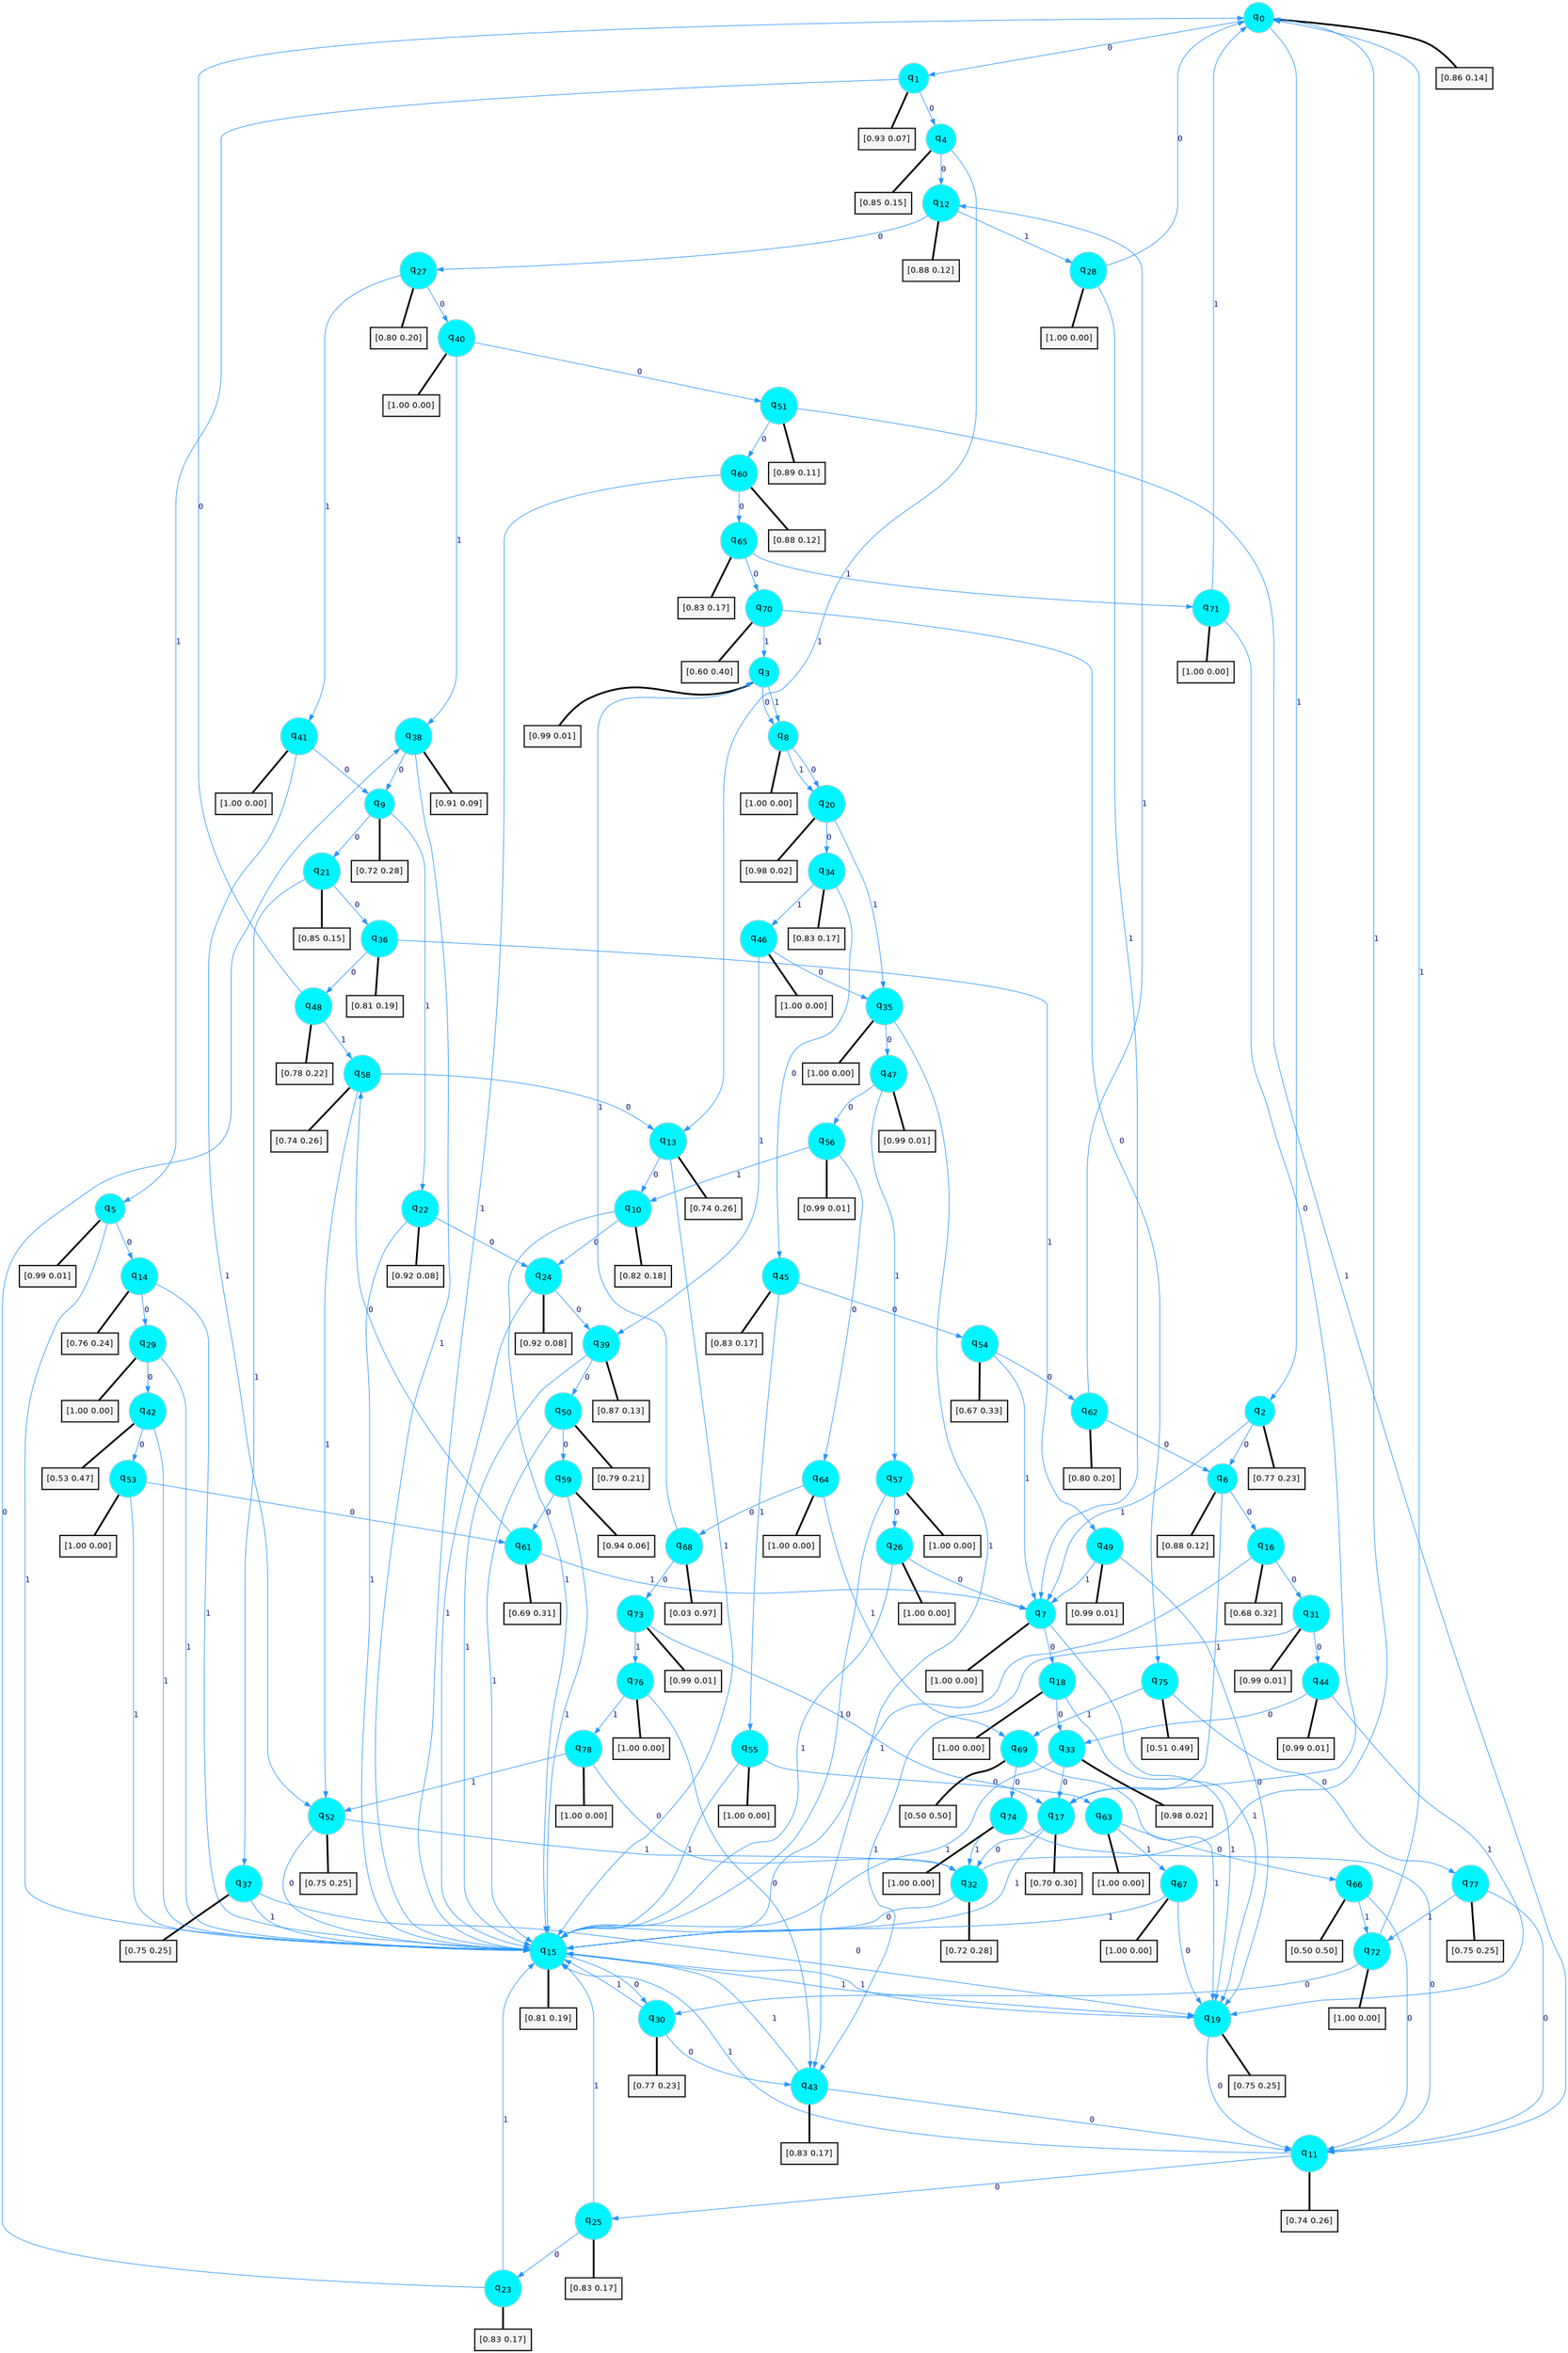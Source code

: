 digraph G {
graph [
bgcolor=transparent, dpi=300, rankdir=TD, size="40,25"];
node [
color=gray, fillcolor=turquoise1, fontcolor=black, fontname=Helvetica, fontsize=16, fontweight=bold, shape=circle, style=filled];
edge [
arrowsize=1, color=dodgerblue1, fontcolor=midnightblue, fontname=courier, fontweight=bold, penwidth=1, style=solid, weight=20];
0[label=<q<SUB>0</SUB>>];
1[label=<q<SUB>1</SUB>>];
2[label=<q<SUB>2</SUB>>];
3[label=<q<SUB>3</SUB>>];
4[label=<q<SUB>4</SUB>>];
5[label=<q<SUB>5</SUB>>];
6[label=<q<SUB>6</SUB>>];
7[label=<q<SUB>7</SUB>>];
8[label=<q<SUB>8</SUB>>];
9[label=<q<SUB>9</SUB>>];
10[label=<q<SUB>10</SUB>>];
11[label=<q<SUB>11</SUB>>];
12[label=<q<SUB>12</SUB>>];
13[label=<q<SUB>13</SUB>>];
14[label=<q<SUB>14</SUB>>];
15[label=<q<SUB>15</SUB>>];
16[label=<q<SUB>16</SUB>>];
17[label=<q<SUB>17</SUB>>];
18[label=<q<SUB>18</SUB>>];
19[label=<q<SUB>19</SUB>>];
20[label=<q<SUB>20</SUB>>];
21[label=<q<SUB>21</SUB>>];
22[label=<q<SUB>22</SUB>>];
23[label=<q<SUB>23</SUB>>];
24[label=<q<SUB>24</SUB>>];
25[label=<q<SUB>25</SUB>>];
26[label=<q<SUB>26</SUB>>];
27[label=<q<SUB>27</SUB>>];
28[label=<q<SUB>28</SUB>>];
29[label=<q<SUB>29</SUB>>];
30[label=<q<SUB>30</SUB>>];
31[label=<q<SUB>31</SUB>>];
32[label=<q<SUB>32</SUB>>];
33[label=<q<SUB>33</SUB>>];
34[label=<q<SUB>34</SUB>>];
35[label=<q<SUB>35</SUB>>];
36[label=<q<SUB>36</SUB>>];
37[label=<q<SUB>37</SUB>>];
38[label=<q<SUB>38</SUB>>];
39[label=<q<SUB>39</SUB>>];
40[label=<q<SUB>40</SUB>>];
41[label=<q<SUB>41</SUB>>];
42[label=<q<SUB>42</SUB>>];
43[label=<q<SUB>43</SUB>>];
44[label=<q<SUB>44</SUB>>];
45[label=<q<SUB>45</SUB>>];
46[label=<q<SUB>46</SUB>>];
47[label=<q<SUB>47</SUB>>];
48[label=<q<SUB>48</SUB>>];
49[label=<q<SUB>49</SUB>>];
50[label=<q<SUB>50</SUB>>];
51[label=<q<SUB>51</SUB>>];
52[label=<q<SUB>52</SUB>>];
53[label=<q<SUB>53</SUB>>];
54[label=<q<SUB>54</SUB>>];
55[label=<q<SUB>55</SUB>>];
56[label=<q<SUB>56</SUB>>];
57[label=<q<SUB>57</SUB>>];
58[label=<q<SUB>58</SUB>>];
59[label=<q<SUB>59</SUB>>];
60[label=<q<SUB>60</SUB>>];
61[label=<q<SUB>61</SUB>>];
62[label=<q<SUB>62</SUB>>];
63[label=<q<SUB>63</SUB>>];
64[label=<q<SUB>64</SUB>>];
65[label=<q<SUB>65</SUB>>];
66[label=<q<SUB>66</SUB>>];
67[label=<q<SUB>67</SUB>>];
68[label=<q<SUB>68</SUB>>];
69[label=<q<SUB>69</SUB>>];
70[label=<q<SUB>70</SUB>>];
71[label=<q<SUB>71</SUB>>];
72[label=<q<SUB>72</SUB>>];
73[label=<q<SUB>73</SUB>>];
74[label=<q<SUB>74</SUB>>];
75[label=<q<SUB>75</SUB>>];
76[label=<q<SUB>76</SUB>>];
77[label=<q<SUB>77</SUB>>];
78[label=<q<SUB>78</SUB>>];
79[label="[0.86 0.14]", shape=box,fontcolor=black, fontname=Helvetica, fontsize=14, penwidth=2, fillcolor=whitesmoke,color=black];
80[label="[0.93 0.07]", shape=box,fontcolor=black, fontname=Helvetica, fontsize=14, penwidth=2, fillcolor=whitesmoke,color=black];
81[label="[0.77 0.23]", shape=box,fontcolor=black, fontname=Helvetica, fontsize=14, penwidth=2, fillcolor=whitesmoke,color=black];
82[label="[0.99 0.01]", shape=box,fontcolor=black, fontname=Helvetica, fontsize=14, penwidth=2, fillcolor=whitesmoke,color=black];
83[label="[0.85 0.15]", shape=box,fontcolor=black, fontname=Helvetica, fontsize=14, penwidth=2, fillcolor=whitesmoke,color=black];
84[label="[0.99 0.01]", shape=box,fontcolor=black, fontname=Helvetica, fontsize=14, penwidth=2, fillcolor=whitesmoke,color=black];
85[label="[0.88 0.12]", shape=box,fontcolor=black, fontname=Helvetica, fontsize=14, penwidth=2, fillcolor=whitesmoke,color=black];
86[label="[1.00 0.00]", shape=box,fontcolor=black, fontname=Helvetica, fontsize=14, penwidth=2, fillcolor=whitesmoke,color=black];
87[label="[1.00 0.00]", shape=box,fontcolor=black, fontname=Helvetica, fontsize=14, penwidth=2, fillcolor=whitesmoke,color=black];
88[label="[0.72 0.28]", shape=box,fontcolor=black, fontname=Helvetica, fontsize=14, penwidth=2, fillcolor=whitesmoke,color=black];
89[label="[0.82 0.18]", shape=box,fontcolor=black, fontname=Helvetica, fontsize=14, penwidth=2, fillcolor=whitesmoke,color=black];
90[label="[0.74 0.26]", shape=box,fontcolor=black, fontname=Helvetica, fontsize=14, penwidth=2, fillcolor=whitesmoke,color=black];
91[label="[0.88 0.12]", shape=box,fontcolor=black, fontname=Helvetica, fontsize=14, penwidth=2, fillcolor=whitesmoke,color=black];
92[label="[0.74 0.26]", shape=box,fontcolor=black, fontname=Helvetica, fontsize=14, penwidth=2, fillcolor=whitesmoke,color=black];
93[label="[0.76 0.24]", shape=box,fontcolor=black, fontname=Helvetica, fontsize=14, penwidth=2, fillcolor=whitesmoke,color=black];
94[label="[0.81 0.19]", shape=box,fontcolor=black, fontname=Helvetica, fontsize=14, penwidth=2, fillcolor=whitesmoke,color=black];
95[label="[0.68 0.32]", shape=box,fontcolor=black, fontname=Helvetica, fontsize=14, penwidth=2, fillcolor=whitesmoke,color=black];
96[label="[0.70 0.30]", shape=box,fontcolor=black, fontname=Helvetica, fontsize=14, penwidth=2, fillcolor=whitesmoke,color=black];
97[label="[1.00 0.00]", shape=box,fontcolor=black, fontname=Helvetica, fontsize=14, penwidth=2, fillcolor=whitesmoke,color=black];
98[label="[0.75 0.25]", shape=box,fontcolor=black, fontname=Helvetica, fontsize=14, penwidth=2, fillcolor=whitesmoke,color=black];
99[label="[0.98 0.02]", shape=box,fontcolor=black, fontname=Helvetica, fontsize=14, penwidth=2, fillcolor=whitesmoke,color=black];
100[label="[0.85 0.15]", shape=box,fontcolor=black, fontname=Helvetica, fontsize=14, penwidth=2, fillcolor=whitesmoke,color=black];
101[label="[0.92 0.08]", shape=box,fontcolor=black, fontname=Helvetica, fontsize=14, penwidth=2, fillcolor=whitesmoke,color=black];
102[label="[0.83 0.17]", shape=box,fontcolor=black, fontname=Helvetica, fontsize=14, penwidth=2, fillcolor=whitesmoke,color=black];
103[label="[0.92 0.08]", shape=box,fontcolor=black, fontname=Helvetica, fontsize=14, penwidth=2, fillcolor=whitesmoke,color=black];
104[label="[0.83 0.17]", shape=box,fontcolor=black, fontname=Helvetica, fontsize=14, penwidth=2, fillcolor=whitesmoke,color=black];
105[label="[1.00 0.00]", shape=box,fontcolor=black, fontname=Helvetica, fontsize=14, penwidth=2, fillcolor=whitesmoke,color=black];
106[label="[0.80 0.20]", shape=box,fontcolor=black, fontname=Helvetica, fontsize=14, penwidth=2, fillcolor=whitesmoke,color=black];
107[label="[1.00 0.00]", shape=box,fontcolor=black, fontname=Helvetica, fontsize=14, penwidth=2, fillcolor=whitesmoke,color=black];
108[label="[1.00 0.00]", shape=box,fontcolor=black, fontname=Helvetica, fontsize=14, penwidth=2, fillcolor=whitesmoke,color=black];
109[label="[0.77 0.23]", shape=box,fontcolor=black, fontname=Helvetica, fontsize=14, penwidth=2, fillcolor=whitesmoke,color=black];
110[label="[0.99 0.01]", shape=box,fontcolor=black, fontname=Helvetica, fontsize=14, penwidth=2, fillcolor=whitesmoke,color=black];
111[label="[0.72 0.28]", shape=box,fontcolor=black, fontname=Helvetica, fontsize=14, penwidth=2, fillcolor=whitesmoke,color=black];
112[label="[0.98 0.02]", shape=box,fontcolor=black, fontname=Helvetica, fontsize=14, penwidth=2, fillcolor=whitesmoke,color=black];
113[label="[0.83 0.17]", shape=box,fontcolor=black, fontname=Helvetica, fontsize=14, penwidth=2, fillcolor=whitesmoke,color=black];
114[label="[1.00 0.00]", shape=box,fontcolor=black, fontname=Helvetica, fontsize=14, penwidth=2, fillcolor=whitesmoke,color=black];
115[label="[0.81 0.19]", shape=box,fontcolor=black, fontname=Helvetica, fontsize=14, penwidth=2, fillcolor=whitesmoke,color=black];
116[label="[0.75 0.25]", shape=box,fontcolor=black, fontname=Helvetica, fontsize=14, penwidth=2, fillcolor=whitesmoke,color=black];
117[label="[0.91 0.09]", shape=box,fontcolor=black, fontname=Helvetica, fontsize=14, penwidth=2, fillcolor=whitesmoke,color=black];
118[label="[0.87 0.13]", shape=box,fontcolor=black, fontname=Helvetica, fontsize=14, penwidth=2, fillcolor=whitesmoke,color=black];
119[label="[1.00 0.00]", shape=box,fontcolor=black, fontname=Helvetica, fontsize=14, penwidth=2, fillcolor=whitesmoke,color=black];
120[label="[1.00 0.00]", shape=box,fontcolor=black, fontname=Helvetica, fontsize=14, penwidth=2, fillcolor=whitesmoke,color=black];
121[label="[0.53 0.47]", shape=box,fontcolor=black, fontname=Helvetica, fontsize=14, penwidth=2, fillcolor=whitesmoke,color=black];
122[label="[0.83 0.17]", shape=box,fontcolor=black, fontname=Helvetica, fontsize=14, penwidth=2, fillcolor=whitesmoke,color=black];
123[label="[0.99 0.01]", shape=box,fontcolor=black, fontname=Helvetica, fontsize=14, penwidth=2, fillcolor=whitesmoke,color=black];
124[label="[0.83 0.17]", shape=box,fontcolor=black, fontname=Helvetica, fontsize=14, penwidth=2, fillcolor=whitesmoke,color=black];
125[label="[1.00 0.00]", shape=box,fontcolor=black, fontname=Helvetica, fontsize=14, penwidth=2, fillcolor=whitesmoke,color=black];
126[label="[0.99 0.01]", shape=box,fontcolor=black, fontname=Helvetica, fontsize=14, penwidth=2, fillcolor=whitesmoke,color=black];
127[label="[0.78 0.22]", shape=box,fontcolor=black, fontname=Helvetica, fontsize=14, penwidth=2, fillcolor=whitesmoke,color=black];
128[label="[0.99 0.01]", shape=box,fontcolor=black, fontname=Helvetica, fontsize=14, penwidth=2, fillcolor=whitesmoke,color=black];
129[label="[0.79 0.21]", shape=box,fontcolor=black, fontname=Helvetica, fontsize=14, penwidth=2, fillcolor=whitesmoke,color=black];
130[label="[0.89 0.11]", shape=box,fontcolor=black, fontname=Helvetica, fontsize=14, penwidth=2, fillcolor=whitesmoke,color=black];
131[label="[0.75 0.25]", shape=box,fontcolor=black, fontname=Helvetica, fontsize=14, penwidth=2, fillcolor=whitesmoke,color=black];
132[label="[1.00 0.00]", shape=box,fontcolor=black, fontname=Helvetica, fontsize=14, penwidth=2, fillcolor=whitesmoke,color=black];
133[label="[0.67 0.33]", shape=box,fontcolor=black, fontname=Helvetica, fontsize=14, penwidth=2, fillcolor=whitesmoke,color=black];
134[label="[1.00 0.00]", shape=box,fontcolor=black, fontname=Helvetica, fontsize=14, penwidth=2, fillcolor=whitesmoke,color=black];
135[label="[0.99 0.01]", shape=box,fontcolor=black, fontname=Helvetica, fontsize=14, penwidth=2, fillcolor=whitesmoke,color=black];
136[label="[1.00 0.00]", shape=box,fontcolor=black, fontname=Helvetica, fontsize=14, penwidth=2, fillcolor=whitesmoke,color=black];
137[label="[0.74 0.26]", shape=box,fontcolor=black, fontname=Helvetica, fontsize=14, penwidth=2, fillcolor=whitesmoke,color=black];
138[label="[0.94 0.06]", shape=box,fontcolor=black, fontname=Helvetica, fontsize=14, penwidth=2, fillcolor=whitesmoke,color=black];
139[label="[0.88 0.12]", shape=box,fontcolor=black, fontname=Helvetica, fontsize=14, penwidth=2, fillcolor=whitesmoke,color=black];
140[label="[0.69 0.31]", shape=box,fontcolor=black, fontname=Helvetica, fontsize=14, penwidth=2, fillcolor=whitesmoke,color=black];
141[label="[0.80 0.20]", shape=box,fontcolor=black, fontname=Helvetica, fontsize=14, penwidth=2, fillcolor=whitesmoke,color=black];
142[label="[1.00 0.00]", shape=box,fontcolor=black, fontname=Helvetica, fontsize=14, penwidth=2, fillcolor=whitesmoke,color=black];
143[label="[1.00 0.00]", shape=box,fontcolor=black, fontname=Helvetica, fontsize=14, penwidth=2, fillcolor=whitesmoke,color=black];
144[label="[0.83 0.17]", shape=box,fontcolor=black, fontname=Helvetica, fontsize=14, penwidth=2, fillcolor=whitesmoke,color=black];
145[label="[0.50 0.50]", shape=box,fontcolor=black, fontname=Helvetica, fontsize=14, penwidth=2, fillcolor=whitesmoke,color=black];
146[label="[1.00 0.00]", shape=box,fontcolor=black, fontname=Helvetica, fontsize=14, penwidth=2, fillcolor=whitesmoke,color=black];
147[label="[0.03 0.97]", shape=box,fontcolor=black, fontname=Helvetica, fontsize=14, penwidth=2, fillcolor=whitesmoke,color=black];
148[label="[0.50 0.50]", shape=box,fontcolor=black, fontname=Helvetica, fontsize=14, penwidth=2, fillcolor=whitesmoke,color=black];
149[label="[0.60 0.40]", shape=box,fontcolor=black, fontname=Helvetica, fontsize=14, penwidth=2, fillcolor=whitesmoke,color=black];
150[label="[1.00 0.00]", shape=box,fontcolor=black, fontname=Helvetica, fontsize=14, penwidth=2, fillcolor=whitesmoke,color=black];
151[label="[1.00 0.00]", shape=box,fontcolor=black, fontname=Helvetica, fontsize=14, penwidth=2, fillcolor=whitesmoke,color=black];
152[label="[0.99 0.01]", shape=box,fontcolor=black, fontname=Helvetica, fontsize=14, penwidth=2, fillcolor=whitesmoke,color=black];
153[label="[1.00 0.00]", shape=box,fontcolor=black, fontname=Helvetica, fontsize=14, penwidth=2, fillcolor=whitesmoke,color=black];
154[label="[0.51 0.49]", shape=box,fontcolor=black, fontname=Helvetica, fontsize=14, penwidth=2, fillcolor=whitesmoke,color=black];
155[label="[1.00 0.00]", shape=box,fontcolor=black, fontname=Helvetica, fontsize=14, penwidth=2, fillcolor=whitesmoke,color=black];
156[label="[0.75 0.25]", shape=box,fontcolor=black, fontname=Helvetica, fontsize=14, penwidth=2, fillcolor=whitesmoke,color=black];
157[label="[1.00 0.00]", shape=box,fontcolor=black, fontname=Helvetica, fontsize=14, penwidth=2, fillcolor=whitesmoke,color=black];
0->1 [label=0];
0->2 [label=1];
0->79 [arrowhead=none, penwidth=3,color=black];
1->4 [label=0];
1->5 [label=1];
1->80 [arrowhead=none, penwidth=3,color=black];
2->6 [label=0];
2->7 [label=1];
2->81 [arrowhead=none, penwidth=3,color=black];
3->8 [label=0];
3->8 [label=1];
3->82 [arrowhead=none, penwidth=3,color=black];
4->12 [label=0];
4->13 [label=1];
4->83 [arrowhead=none, penwidth=3,color=black];
5->14 [label=0];
5->15 [label=1];
5->84 [arrowhead=none, penwidth=3,color=black];
6->16 [label=0];
6->17 [label=1];
6->85 [arrowhead=none, penwidth=3,color=black];
7->18 [label=0];
7->19 [label=1];
7->86 [arrowhead=none, penwidth=3,color=black];
8->20 [label=0];
8->20 [label=1];
8->87 [arrowhead=none, penwidth=3,color=black];
9->21 [label=0];
9->22 [label=1];
9->88 [arrowhead=none, penwidth=3,color=black];
10->24 [label=0];
10->15 [label=1];
10->89 [arrowhead=none, penwidth=3,color=black];
11->25 [label=0];
11->15 [label=1];
11->90 [arrowhead=none, penwidth=3,color=black];
12->27 [label=0];
12->28 [label=1];
12->91 [arrowhead=none, penwidth=3,color=black];
13->10 [label=0];
13->15 [label=1];
13->92 [arrowhead=none, penwidth=3,color=black];
14->29 [label=0];
14->15 [label=1];
14->93 [arrowhead=none, penwidth=3,color=black];
15->30 [label=0];
15->19 [label=1];
15->94 [arrowhead=none, penwidth=3,color=black];
16->31 [label=0];
16->15 [label=1];
16->95 [arrowhead=none, penwidth=3,color=black];
17->32 [label=0];
17->15 [label=1];
17->96 [arrowhead=none, penwidth=3,color=black];
18->33 [label=0];
18->19 [label=1];
18->97 [arrowhead=none, penwidth=3,color=black];
19->11 [label=0];
19->15 [label=1];
19->98 [arrowhead=none, penwidth=3,color=black];
20->34 [label=0];
20->35 [label=1];
20->99 [arrowhead=none, penwidth=3,color=black];
21->36 [label=0];
21->37 [label=1];
21->100 [arrowhead=none, penwidth=3,color=black];
22->24 [label=0];
22->15 [label=1];
22->101 [arrowhead=none, penwidth=3,color=black];
23->38 [label=0];
23->15 [label=1];
23->102 [arrowhead=none, penwidth=3,color=black];
24->39 [label=0];
24->15 [label=1];
24->103 [arrowhead=none, penwidth=3,color=black];
25->23 [label=0];
25->15 [label=1];
25->104 [arrowhead=none, penwidth=3,color=black];
26->7 [label=0];
26->15 [label=1];
26->105 [arrowhead=none, penwidth=3,color=black];
27->40 [label=0];
27->41 [label=1];
27->106 [arrowhead=none, penwidth=3,color=black];
28->0 [label=0];
28->7 [label=1];
28->107 [arrowhead=none, penwidth=3,color=black];
29->42 [label=0];
29->15 [label=1];
29->108 [arrowhead=none, penwidth=3,color=black];
30->43 [label=0];
30->15 [label=1];
30->109 [arrowhead=none, penwidth=3,color=black];
31->44 [label=0];
31->43 [label=1];
31->110 [arrowhead=none, penwidth=3,color=black];
32->15 [label=0];
32->0 [label=1];
32->111 [arrowhead=none, penwidth=3,color=black];
33->17 [label=0];
33->15 [label=1];
33->112 [arrowhead=none, penwidth=3,color=black];
34->45 [label=0];
34->46 [label=1];
34->113 [arrowhead=none, penwidth=3,color=black];
35->47 [label=0];
35->43 [label=1];
35->114 [arrowhead=none, penwidth=3,color=black];
36->48 [label=0];
36->49 [label=1];
36->115 [arrowhead=none, penwidth=3,color=black];
37->19 [label=0];
37->15 [label=1];
37->116 [arrowhead=none, penwidth=3,color=black];
38->9 [label=0];
38->15 [label=1];
38->117 [arrowhead=none, penwidth=3,color=black];
39->50 [label=0];
39->15 [label=1];
39->118 [arrowhead=none, penwidth=3,color=black];
40->51 [label=0];
40->38 [label=1];
40->119 [arrowhead=none, penwidth=3,color=black];
41->9 [label=0];
41->52 [label=1];
41->120 [arrowhead=none, penwidth=3,color=black];
42->53 [label=0];
42->15 [label=1];
42->121 [arrowhead=none, penwidth=3,color=black];
43->11 [label=0];
43->15 [label=1];
43->122 [arrowhead=none, penwidth=3,color=black];
44->33 [label=0];
44->19 [label=1];
44->123 [arrowhead=none, penwidth=3,color=black];
45->54 [label=0];
45->55 [label=1];
45->124 [arrowhead=none, penwidth=3,color=black];
46->35 [label=0];
46->39 [label=1];
46->125 [arrowhead=none, penwidth=3,color=black];
47->56 [label=0];
47->57 [label=1];
47->126 [arrowhead=none, penwidth=3,color=black];
48->0 [label=0];
48->58 [label=1];
48->127 [arrowhead=none, penwidth=3,color=black];
49->19 [label=0];
49->7 [label=1];
49->128 [arrowhead=none, penwidth=3,color=black];
50->59 [label=0];
50->15 [label=1];
50->129 [arrowhead=none, penwidth=3,color=black];
51->60 [label=0];
51->11 [label=1];
51->130 [arrowhead=none, penwidth=3,color=black];
52->15 [label=0];
52->32 [label=1];
52->131 [arrowhead=none, penwidth=3,color=black];
53->61 [label=0];
53->15 [label=1];
53->132 [arrowhead=none, penwidth=3,color=black];
54->62 [label=0];
54->7 [label=1];
54->133 [arrowhead=none, penwidth=3,color=black];
55->63 [label=0];
55->15 [label=1];
55->134 [arrowhead=none, penwidth=3,color=black];
56->64 [label=0];
56->10 [label=1];
56->135 [arrowhead=none, penwidth=3,color=black];
57->26 [label=0];
57->15 [label=1];
57->136 [arrowhead=none, penwidth=3,color=black];
58->13 [label=0];
58->52 [label=1];
58->137 [arrowhead=none, penwidth=3,color=black];
59->61 [label=0];
59->15 [label=1];
59->138 [arrowhead=none, penwidth=3,color=black];
60->65 [label=0];
60->15 [label=1];
60->139 [arrowhead=none, penwidth=3,color=black];
61->58 [label=0];
61->7 [label=1];
61->140 [arrowhead=none, penwidth=3,color=black];
62->6 [label=0];
62->12 [label=1];
62->141 [arrowhead=none, penwidth=3,color=black];
63->66 [label=0];
63->67 [label=1];
63->142 [arrowhead=none, penwidth=3,color=black];
64->68 [label=0];
64->69 [label=1];
64->143 [arrowhead=none, penwidth=3,color=black];
65->70 [label=0];
65->71 [label=1];
65->144 [arrowhead=none, penwidth=3,color=black];
66->11 [label=0];
66->72 [label=1];
66->145 [arrowhead=none, penwidth=3,color=black];
67->19 [label=0];
67->15 [label=1];
67->146 [arrowhead=none, penwidth=3,color=black];
68->73 [label=0];
68->3 [label=1];
68->147 [arrowhead=none, penwidth=3,color=black];
69->74 [label=0];
69->19 [label=1];
69->148 [arrowhead=none, penwidth=3,color=black];
70->75 [label=0];
70->3 [label=1];
70->149 [arrowhead=none, penwidth=3,color=black];
71->17 [label=0];
71->0 [label=1];
71->150 [arrowhead=none, penwidth=3,color=black];
72->30 [label=0];
72->0 [label=1];
72->151 [arrowhead=none, penwidth=3,color=black];
73->17 [label=0];
73->76 [label=1];
73->152 [arrowhead=none, penwidth=3,color=black];
74->11 [label=0];
74->32 [label=1];
74->153 [arrowhead=none, penwidth=3,color=black];
75->77 [label=0];
75->69 [label=1];
75->154 [arrowhead=none, penwidth=3,color=black];
76->43 [label=0];
76->78 [label=1];
76->155 [arrowhead=none, penwidth=3,color=black];
77->11 [label=0];
77->72 [label=1];
77->156 [arrowhead=none, penwidth=3,color=black];
78->32 [label=0];
78->52 [label=1];
78->157 [arrowhead=none, penwidth=3,color=black];
}
